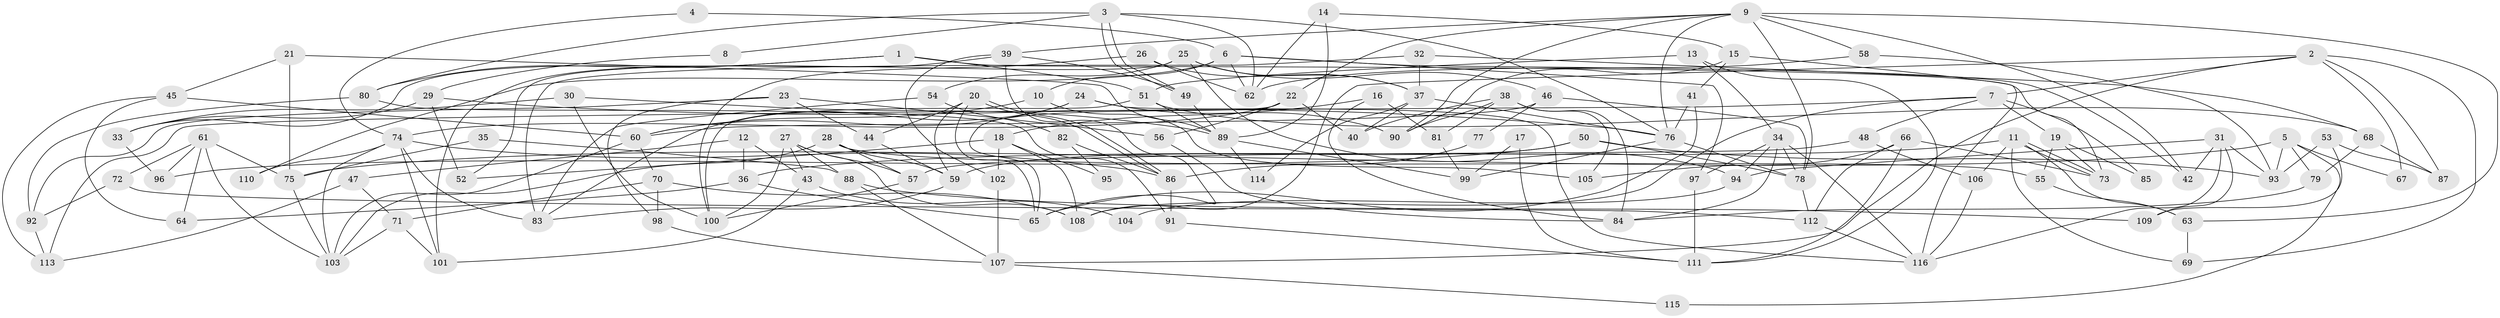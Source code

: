 // Generated by graph-tools (version 1.1) at 2025/02/03/09/25 03:02:06]
// undirected, 116 vertices, 232 edges
graph export_dot {
graph [start="1"]
  node [color=gray90,style=filled];
  1;
  2;
  3;
  4;
  5;
  6;
  7;
  8;
  9;
  10;
  11;
  12;
  13;
  14;
  15;
  16;
  17;
  18;
  19;
  20;
  21;
  22;
  23;
  24;
  25;
  26;
  27;
  28;
  29;
  30;
  31;
  32;
  33;
  34;
  35;
  36;
  37;
  38;
  39;
  40;
  41;
  42;
  43;
  44;
  45;
  46;
  47;
  48;
  49;
  50;
  51;
  52;
  53;
  54;
  55;
  56;
  57;
  58;
  59;
  60;
  61;
  62;
  63;
  64;
  65;
  66;
  67;
  68;
  69;
  70;
  71;
  72;
  73;
  74;
  75;
  76;
  77;
  78;
  79;
  80;
  81;
  82;
  83;
  84;
  85;
  86;
  87;
  88;
  89;
  90;
  91;
  92;
  93;
  94;
  95;
  96;
  97;
  98;
  99;
  100;
  101;
  102;
  103;
  104;
  105;
  106;
  107;
  108;
  109;
  110;
  111;
  112;
  113;
  114;
  115;
  116;
  1 -- 80;
  1 -- 73;
  1 -- 33;
  1 -- 51;
  2 -- 7;
  2 -- 107;
  2 -- 67;
  2 -- 69;
  2 -- 87;
  2 -- 108;
  3 -- 76;
  3 -- 49;
  3 -- 49;
  3 -- 8;
  3 -- 62;
  3 -- 80;
  4 -- 6;
  4 -- 74;
  5 -- 75;
  5 -- 93;
  5 -- 67;
  5 -- 79;
  5 -- 115;
  6 -- 62;
  6 -- 10;
  6 -- 42;
  6 -- 97;
  6 -- 110;
  7 -- 108;
  7 -- 19;
  7 -- 48;
  7 -- 85;
  7 -- 113;
  8 -- 29;
  9 -- 42;
  9 -- 39;
  9 -- 22;
  9 -- 58;
  9 -- 63;
  9 -- 76;
  9 -- 78;
  9 -- 90;
  10 -- 105;
  10 -- 60;
  11 -- 73;
  11 -- 73;
  11 -- 63;
  11 -- 36;
  11 -- 69;
  11 -- 106;
  12 -- 47;
  12 -- 36;
  12 -- 43;
  13 -- 34;
  13 -- 51;
  13 -- 111;
  14 -- 89;
  14 -- 15;
  14 -- 62;
  15 -- 90;
  15 -- 116;
  15 -- 41;
  16 -- 81;
  16 -- 84;
  16 -- 18;
  17 -- 99;
  17 -- 111;
  18 -- 108;
  18 -- 52;
  18 -- 95;
  18 -- 102;
  19 -- 73;
  19 -- 55;
  19 -- 85;
  20 -- 86;
  20 -- 86;
  20 -- 65;
  20 -- 44;
  20 -- 59;
  21 -- 45;
  21 -- 75;
  21 -- 89;
  22 -- 65;
  22 -- 40;
  22 -- 56;
  22 -- 74;
  23 -- 44;
  23 -- 56;
  23 -- 92;
  23 -- 98;
  24 -- 83;
  24 -- 60;
  24 -- 90;
  24 -- 116;
  25 -- 37;
  25 -- 52;
  25 -- 46;
  25 -- 54;
  25 -- 94;
  26 -- 62;
  26 -- 100;
  26 -- 37;
  27 -- 57;
  27 -- 43;
  27 -- 88;
  27 -- 100;
  27 -- 108;
  28 -- 103;
  28 -- 59;
  28 -- 55;
  28 -- 57;
  29 -- 33;
  29 -- 76;
  29 -- 52;
  30 -- 89;
  30 -- 100;
  30 -- 33;
  31 -- 94;
  31 -- 116;
  31 -- 42;
  31 -- 93;
  31 -- 109;
  32 -- 37;
  32 -- 83;
  32 -- 68;
  33 -- 96;
  34 -- 84;
  34 -- 116;
  34 -- 78;
  34 -- 94;
  34 -- 97;
  35 -- 75;
  35 -- 88;
  36 -- 65;
  36 -- 64;
  37 -- 76;
  37 -- 40;
  37 -- 114;
  38 -- 90;
  38 -- 40;
  38 -- 81;
  38 -- 84;
  38 -- 105;
  39 -- 102;
  39 -- 49;
  39 -- 65;
  39 -- 101;
  41 -- 76;
  41 -- 65;
  43 -- 101;
  43 -- 104;
  44 -- 59;
  45 -- 60;
  45 -- 113;
  45 -- 64;
  46 -- 78;
  46 -- 60;
  46 -- 77;
  47 -- 71;
  47 -- 113;
  48 -- 106;
  48 -- 57;
  49 -- 89;
  50 -- 93;
  50 -- 78;
  50 -- 59;
  50 -- 96;
  51 -- 100;
  51 -- 68;
  51 -- 89;
  53 -- 87;
  53 -- 93;
  53 -- 109;
  54 -- 83;
  54 -- 82;
  55 -- 63;
  56 -- 84;
  57 -- 100;
  58 -- 62;
  58 -- 93;
  59 -- 83;
  60 -- 70;
  60 -- 103;
  61 -- 96;
  61 -- 64;
  61 -- 72;
  61 -- 75;
  61 -- 103;
  63 -- 69;
  66 -- 112;
  66 -- 111;
  66 -- 73;
  66 -- 105;
  68 -- 79;
  68 -- 87;
  70 -- 71;
  70 -- 108;
  70 -- 98;
  71 -- 103;
  71 -- 101;
  72 -- 92;
  72 -- 112;
  74 -- 103;
  74 -- 83;
  74 -- 86;
  74 -- 101;
  74 -- 110;
  75 -- 103;
  76 -- 78;
  76 -- 99;
  77 -- 86;
  78 -- 112;
  79 -- 84;
  80 -- 91;
  80 -- 92;
  81 -- 99;
  82 -- 86;
  82 -- 95;
  86 -- 91;
  88 -- 109;
  88 -- 107;
  89 -- 99;
  89 -- 114;
  91 -- 111;
  92 -- 113;
  94 -- 104;
  97 -- 111;
  98 -- 107;
  102 -- 107;
  106 -- 116;
  107 -- 115;
  112 -- 116;
}

